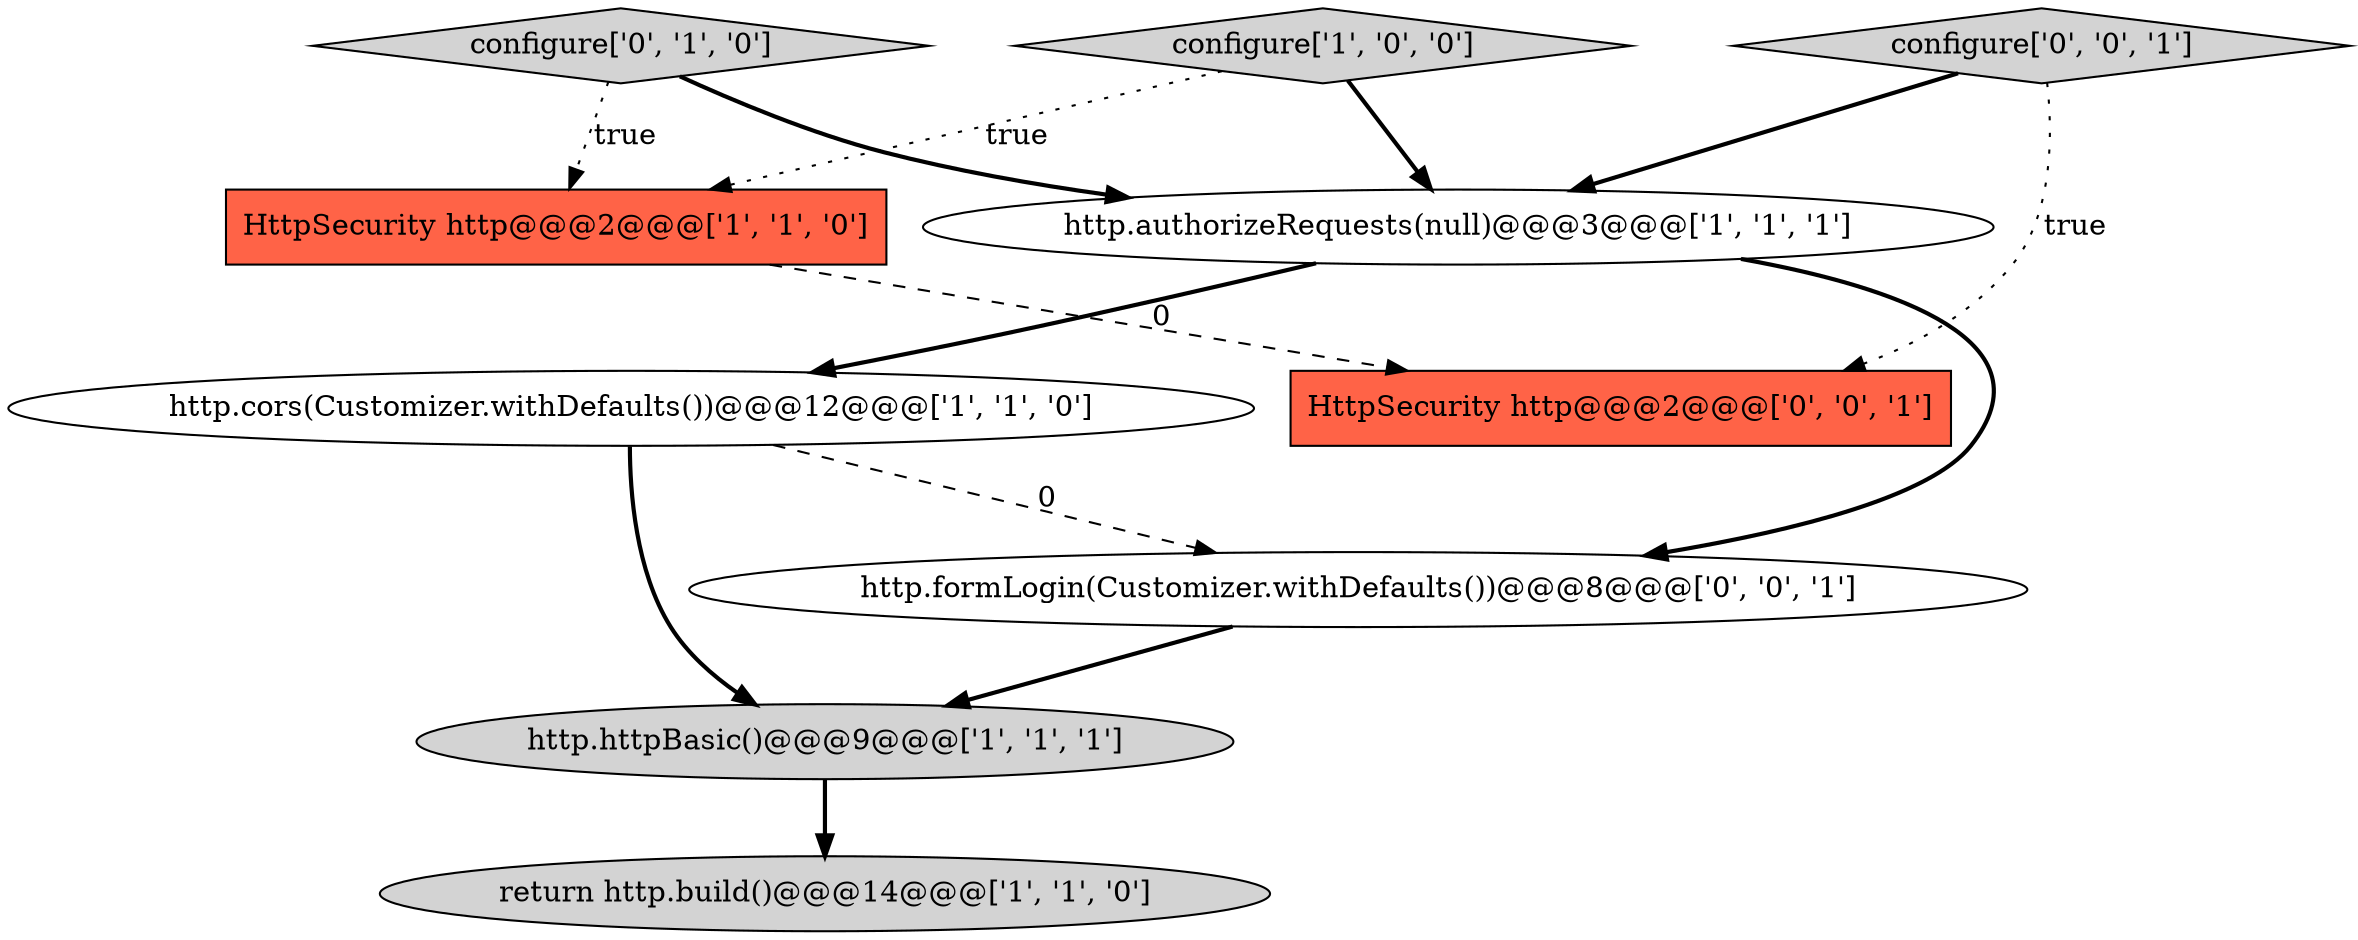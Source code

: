 digraph {
0 [style = filled, label = "http.httpBasic()@@@9@@@['1', '1', '1']", fillcolor = lightgray, shape = ellipse image = "AAA0AAABBB1BBB"];
1 [style = filled, label = "return http.build()@@@14@@@['1', '1', '0']", fillcolor = lightgray, shape = ellipse image = "AAA0AAABBB1BBB"];
3 [style = filled, label = "http.authorizeRequests(null)@@@3@@@['1', '1', '1']", fillcolor = white, shape = ellipse image = "AAA0AAABBB1BBB"];
9 [style = filled, label = "configure['0', '0', '1']", fillcolor = lightgray, shape = diamond image = "AAA0AAABBB3BBB"];
4 [style = filled, label = "HttpSecurity http@@@2@@@['1', '1', '0']", fillcolor = tomato, shape = box image = "AAA0AAABBB1BBB"];
7 [style = filled, label = "http.formLogin(Customizer.withDefaults())@@@8@@@['0', '0', '1']", fillcolor = white, shape = ellipse image = "AAA0AAABBB3BBB"];
8 [style = filled, label = "HttpSecurity http@@@2@@@['0', '0', '1']", fillcolor = tomato, shape = box image = "AAA0AAABBB3BBB"];
2 [style = filled, label = "configure['1', '0', '0']", fillcolor = lightgray, shape = diamond image = "AAA0AAABBB1BBB"];
5 [style = filled, label = "http.cors(Customizer.withDefaults())@@@12@@@['1', '1', '0']", fillcolor = white, shape = ellipse image = "AAA0AAABBB1BBB"];
6 [style = filled, label = "configure['0', '1', '0']", fillcolor = lightgray, shape = diamond image = "AAA0AAABBB2BBB"];
9->3 [style = bold, label=""];
6->4 [style = dotted, label="true"];
5->7 [style = dashed, label="0"];
5->0 [style = bold, label=""];
9->8 [style = dotted, label="true"];
2->4 [style = dotted, label="true"];
3->5 [style = bold, label=""];
3->7 [style = bold, label=""];
6->3 [style = bold, label=""];
7->0 [style = bold, label=""];
0->1 [style = bold, label=""];
4->8 [style = dashed, label="0"];
2->3 [style = bold, label=""];
}
